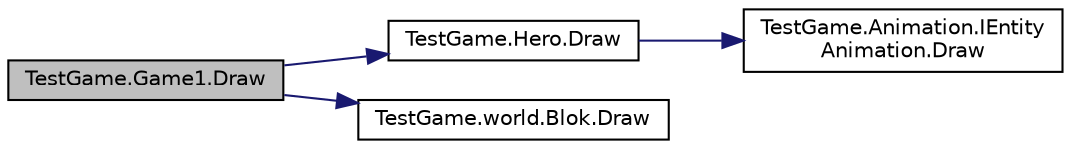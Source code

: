 digraph "TestGame.Game1.Draw"
{
 // LATEX_PDF_SIZE
  edge [fontname="Helvetica",fontsize="10",labelfontname="Helvetica",labelfontsize="10"];
  node [fontname="Helvetica",fontsize="10",shape=record];
  rankdir="LR";
  Node1 [label="TestGame.Game1.Draw",height=0.2,width=0.4,color="black", fillcolor="grey75", style="filled", fontcolor="black",tooltip=" "];
  Node1 -> Node2 [color="midnightblue",fontsize="10",style="solid",fontname="Helvetica"];
  Node2 [label="TestGame.Hero.Draw",height=0.2,width=0.4,color="black", fillcolor="white", style="filled",URL="$d4/df7/class_test_game_1_1_hero.html#ad9e507cc90e0726a39ab9cb25cdaed7a",tooltip=" "];
  Node2 -> Node3 [color="midnightblue",fontsize="10",style="solid",fontname="Helvetica"];
  Node3 [label="TestGame.Animation.IEntity\lAnimation.Draw",height=0.2,width=0.4,color="black", fillcolor="white", style="filled",URL="$d0/da2/interface_test_game_1_1_animation_1_1_i_entity_animation.html#a90b038a12dce9617324d38423e1fd9af",tooltip=" "];
  Node1 -> Node4 [color="midnightblue",fontsize="10",style="solid",fontname="Helvetica"];
  Node4 [label="TestGame.world.Blok.Draw",height=0.2,width=0.4,color="black", fillcolor="white", style="filled",URL="$db/d25/class_test_game_1_1world_1_1_blok.html#a0ed88d1e2916f7730bfca1f22865335f",tooltip=" "];
}
